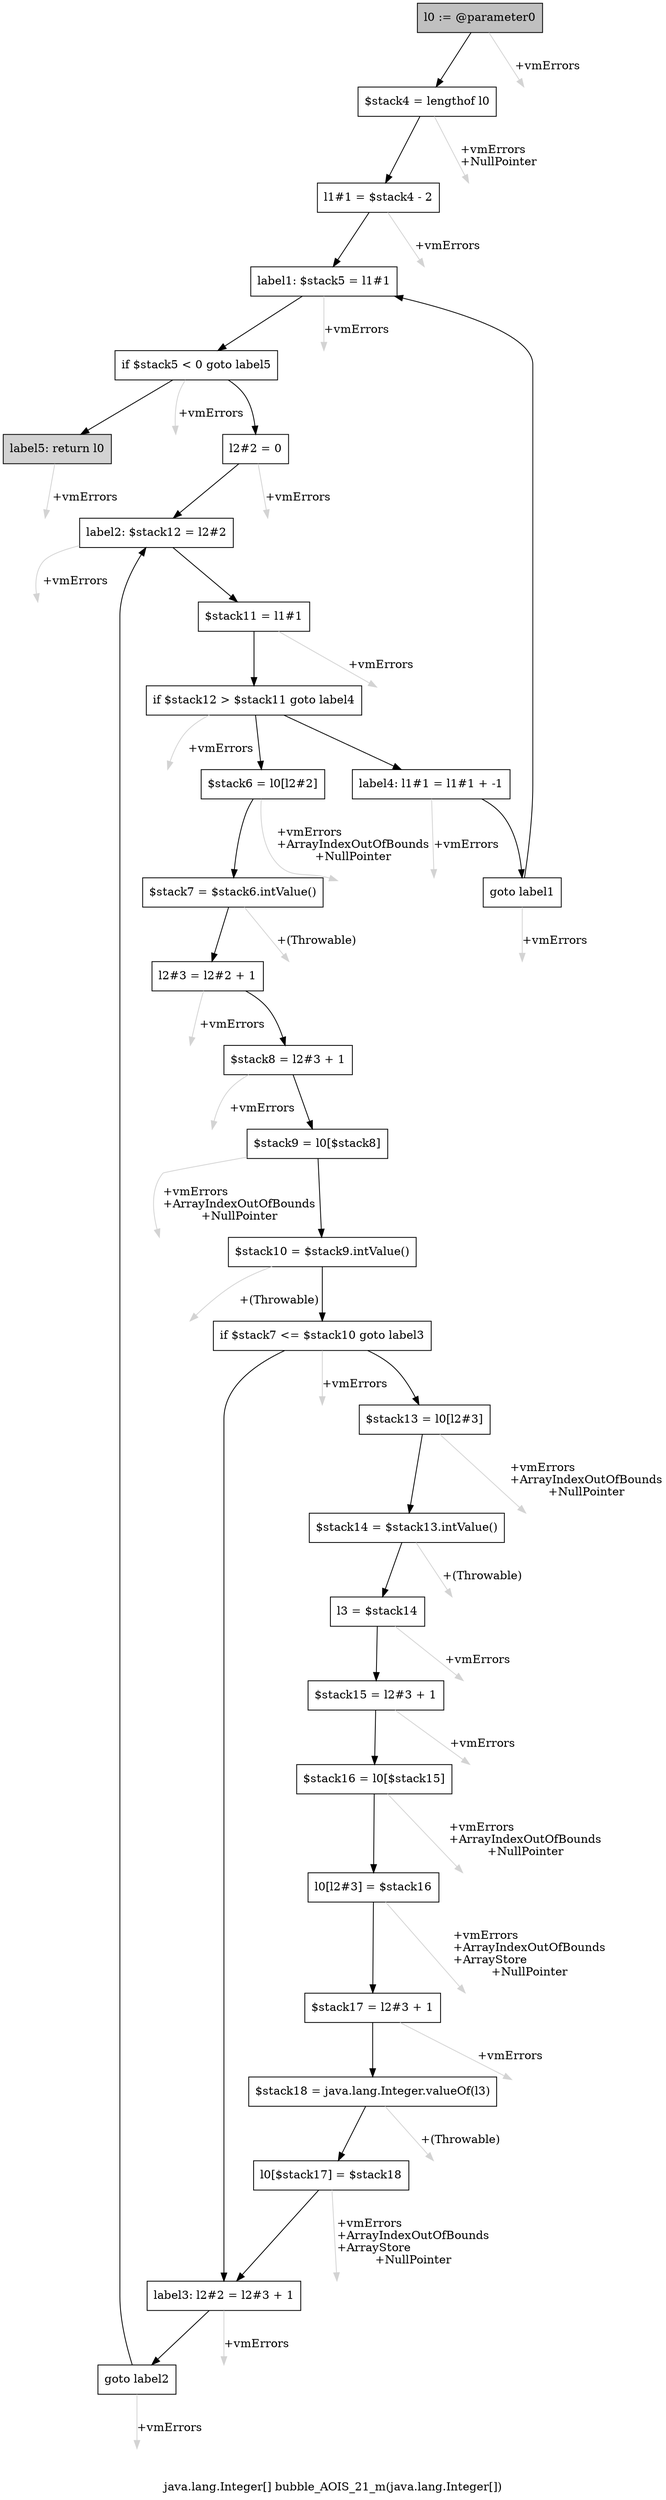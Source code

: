 digraph "java.lang.Integer[] bubble_AOIS_21_m(java.lang.Integer[])" {
    label="java.lang.Integer[] bubble_AOIS_21_m(java.lang.Integer[])";
    node [shape=box];
    "0" [style=filled,fillcolor=gray,label="l0 := @parameter0",];
    "1" [label="$stack4 = lengthof l0",];
    "0"->"1" [color=black,];
    "30" [style=invis,label="Esc",];
    "0"->"30" [color=lightgray,label="\l+vmErrors",];
    "2" [label="l1#1 = $stack4 - 2",];
    "1"->"2" [color=black,];
    "31" [style=invis,label="Esc",];
    "1"->"31" [color=lightgray,label="\l+vmErrors\l+NullPointer",];
    "3" [label="label1: $stack5 = l1#1",];
    "2"->"3" [color=black,];
    "32" [style=invis,label="Esc",];
    "2"->"32" [color=lightgray,label="\l+vmErrors",];
    "4" [label="if $stack5 < 0 goto label5",];
    "3"->"4" [color=black,];
    "33" [style=invis,label="Esc",];
    "3"->"33" [color=lightgray,label="\l+vmErrors",];
    "5" [label="l2#2 = 0",];
    "4"->"5" [color=black,];
    "29" [style=filled,fillcolor=lightgray,label="label5: return l0",];
    "4"->"29" [color=black,];
    "34" [style=invis,label="Esc",];
    "4"->"34" [color=lightgray,label="\l+vmErrors",];
    "6" [label="label2: $stack12 = l2#2",];
    "5"->"6" [color=black,];
    "35" [style=invis,label="Esc",];
    "5"->"35" [color=lightgray,label="\l+vmErrors",];
    "7" [label="$stack11 = l1#1",];
    "6"->"7" [color=black,];
    "36" [style=invis,label="Esc",];
    "6"->"36" [color=lightgray,label="\l+vmErrors",];
    "8" [label="if $stack12 > $stack11 goto label4",];
    "7"->"8" [color=black,];
    "37" [style=invis,label="Esc",];
    "7"->"37" [color=lightgray,label="\l+vmErrors",];
    "9" [label="$stack6 = l0[l2#2]",];
    "8"->"9" [color=black,];
    "27" [label="label4: l1#1 = l1#1 + -1",];
    "8"->"27" [color=black,];
    "38" [style=invis,label="Esc",];
    "8"->"38" [color=lightgray,label="\l+vmErrors",];
    "10" [label="$stack7 = $stack6.intValue()",];
    "9"->"10" [color=black,];
    "39" [style=invis,label="Esc",];
    "9"->"39" [color=lightgray,label="\l+vmErrors\l+ArrayIndexOutOfBounds\l+NullPointer",];
    "11" [label="l2#3 = l2#2 + 1",];
    "10"->"11" [color=black,];
    "40" [style=invis,label="Esc",];
    "10"->"40" [color=lightgray,label="\l+(Throwable)",];
    "12" [label="$stack8 = l2#3 + 1",];
    "11"->"12" [color=black,];
    "41" [style=invis,label="Esc",];
    "11"->"41" [color=lightgray,label="\l+vmErrors",];
    "13" [label="$stack9 = l0[$stack8]",];
    "12"->"13" [color=black,];
    "42" [style=invis,label="Esc",];
    "12"->"42" [color=lightgray,label="\l+vmErrors",];
    "14" [label="$stack10 = $stack9.intValue()",];
    "13"->"14" [color=black,];
    "43" [style=invis,label="Esc",];
    "13"->"43" [color=lightgray,label="\l+vmErrors\l+ArrayIndexOutOfBounds\l+NullPointer",];
    "15" [label="if $stack7 <= $stack10 goto label3",];
    "14"->"15" [color=black,];
    "44" [style=invis,label="Esc",];
    "14"->"44" [color=lightgray,label="\l+(Throwable)",];
    "16" [label="$stack13 = l0[l2#3]",];
    "15"->"16" [color=black,];
    "25" [label="label3: l2#2 = l2#3 + 1",];
    "15"->"25" [color=black,];
    "45" [style=invis,label="Esc",];
    "15"->"45" [color=lightgray,label="\l+vmErrors",];
    "17" [label="$stack14 = $stack13.intValue()",];
    "16"->"17" [color=black,];
    "46" [style=invis,label="Esc",];
    "16"->"46" [color=lightgray,label="\l+vmErrors\l+ArrayIndexOutOfBounds\l+NullPointer",];
    "18" [label="l3 = $stack14",];
    "17"->"18" [color=black,];
    "47" [style=invis,label="Esc",];
    "17"->"47" [color=lightgray,label="\l+(Throwable)",];
    "19" [label="$stack15 = l2#3 + 1",];
    "18"->"19" [color=black,];
    "48" [style=invis,label="Esc",];
    "18"->"48" [color=lightgray,label="\l+vmErrors",];
    "20" [label="$stack16 = l0[$stack15]",];
    "19"->"20" [color=black,];
    "49" [style=invis,label="Esc",];
    "19"->"49" [color=lightgray,label="\l+vmErrors",];
    "21" [label="l0[l2#3] = $stack16",];
    "20"->"21" [color=black,];
    "50" [style=invis,label="Esc",];
    "20"->"50" [color=lightgray,label="\l+vmErrors\l+ArrayIndexOutOfBounds\l+NullPointer",];
    "22" [label="$stack17 = l2#3 + 1",];
    "21"->"22" [color=black,];
    "51" [style=invis,label="Esc",];
    "21"->"51" [color=lightgray,label="\l+vmErrors\l+ArrayIndexOutOfBounds\l+ArrayStore\l+NullPointer",];
    "23" [label="$stack18 = java.lang.Integer.valueOf(l3)",];
    "22"->"23" [color=black,];
    "52" [style=invis,label="Esc",];
    "22"->"52" [color=lightgray,label="\l+vmErrors",];
    "24" [label="l0[$stack17] = $stack18",];
    "23"->"24" [color=black,];
    "53" [style=invis,label="Esc",];
    "23"->"53" [color=lightgray,label="\l+(Throwable)",];
    "24"->"25" [color=black,];
    "54" [style=invis,label="Esc",];
    "24"->"54" [color=lightgray,label="\l+vmErrors\l+ArrayIndexOutOfBounds\l+ArrayStore\l+NullPointer",];
    "26" [label="goto label2",];
    "25"->"26" [color=black,];
    "55" [style=invis,label="Esc",];
    "25"->"55" [color=lightgray,label="\l+vmErrors",];
    "26"->"6" [color=black,];
    "56" [style=invis,label="Esc",];
    "26"->"56" [color=lightgray,label="\l+vmErrors",];
    "28" [label="goto label1",];
    "27"->"28" [color=black,];
    "57" [style=invis,label="Esc",];
    "27"->"57" [color=lightgray,label="\l+vmErrors",];
    "28"->"3" [color=black,];
    "58" [style=invis,label="Esc",];
    "28"->"58" [color=lightgray,label="\l+vmErrors",];
    "59" [style=invis,label="Esc",];
    "29"->"59" [color=lightgray,label="\l+vmErrors",];
}
